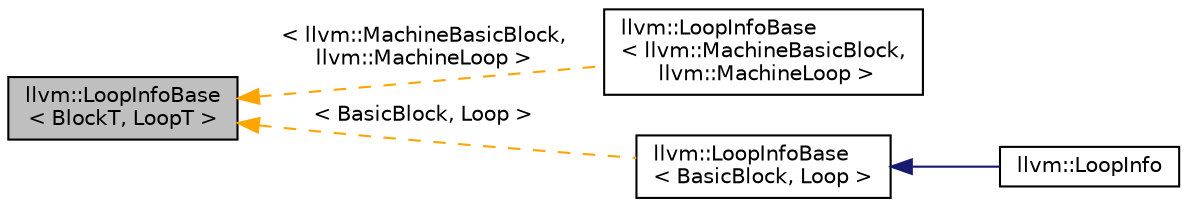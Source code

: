 digraph "llvm::LoopInfoBase&lt; BlockT, LoopT &gt;"
{
 // LATEX_PDF_SIZE
  bgcolor="transparent";
  edge [fontname="Helvetica",fontsize="10",labelfontname="Helvetica",labelfontsize="10"];
  node [fontname="Helvetica",fontsize="10",shape=record];
  rankdir="LR";
  Node1 [label="llvm::LoopInfoBase\l\< BlockT, LoopT \>",height=0.2,width=0.4,color="black", fillcolor="grey75", style="filled", fontcolor="black",tooltip="This class builds and contains all of the top-level loop structures in the specified function."];
  Node1 -> Node2 [dir="back",color="orange",fontsize="10",style="dashed",label=" \< llvm::MachineBasicBlock,\l llvm::MachineLoop \>" ,fontname="Helvetica"];
  Node2 [label="llvm::LoopInfoBase\l\< llvm::MachineBasicBlock,\l llvm::MachineLoop \>",height=0.2,width=0.4,color="black",URL="$classllvm_1_1LoopInfoBase.html",tooltip=" "];
  Node1 -> Node3 [dir="back",color="orange",fontsize="10",style="dashed",label=" \< BasicBlock, Loop \>" ,fontname="Helvetica"];
  Node3 [label="llvm::LoopInfoBase\l\< BasicBlock, Loop \>",height=0.2,width=0.4,color="black",URL="$classllvm_1_1LoopInfoBase.html",tooltip=" "];
  Node3 -> Node4 [dir="back",color="midnightblue",fontsize="10",style="solid",fontname="Helvetica"];
  Node4 [label="llvm::LoopInfo",height=0.2,width=0.4,color="black",URL="$classllvm_1_1LoopInfo.html",tooltip=" "];
}
